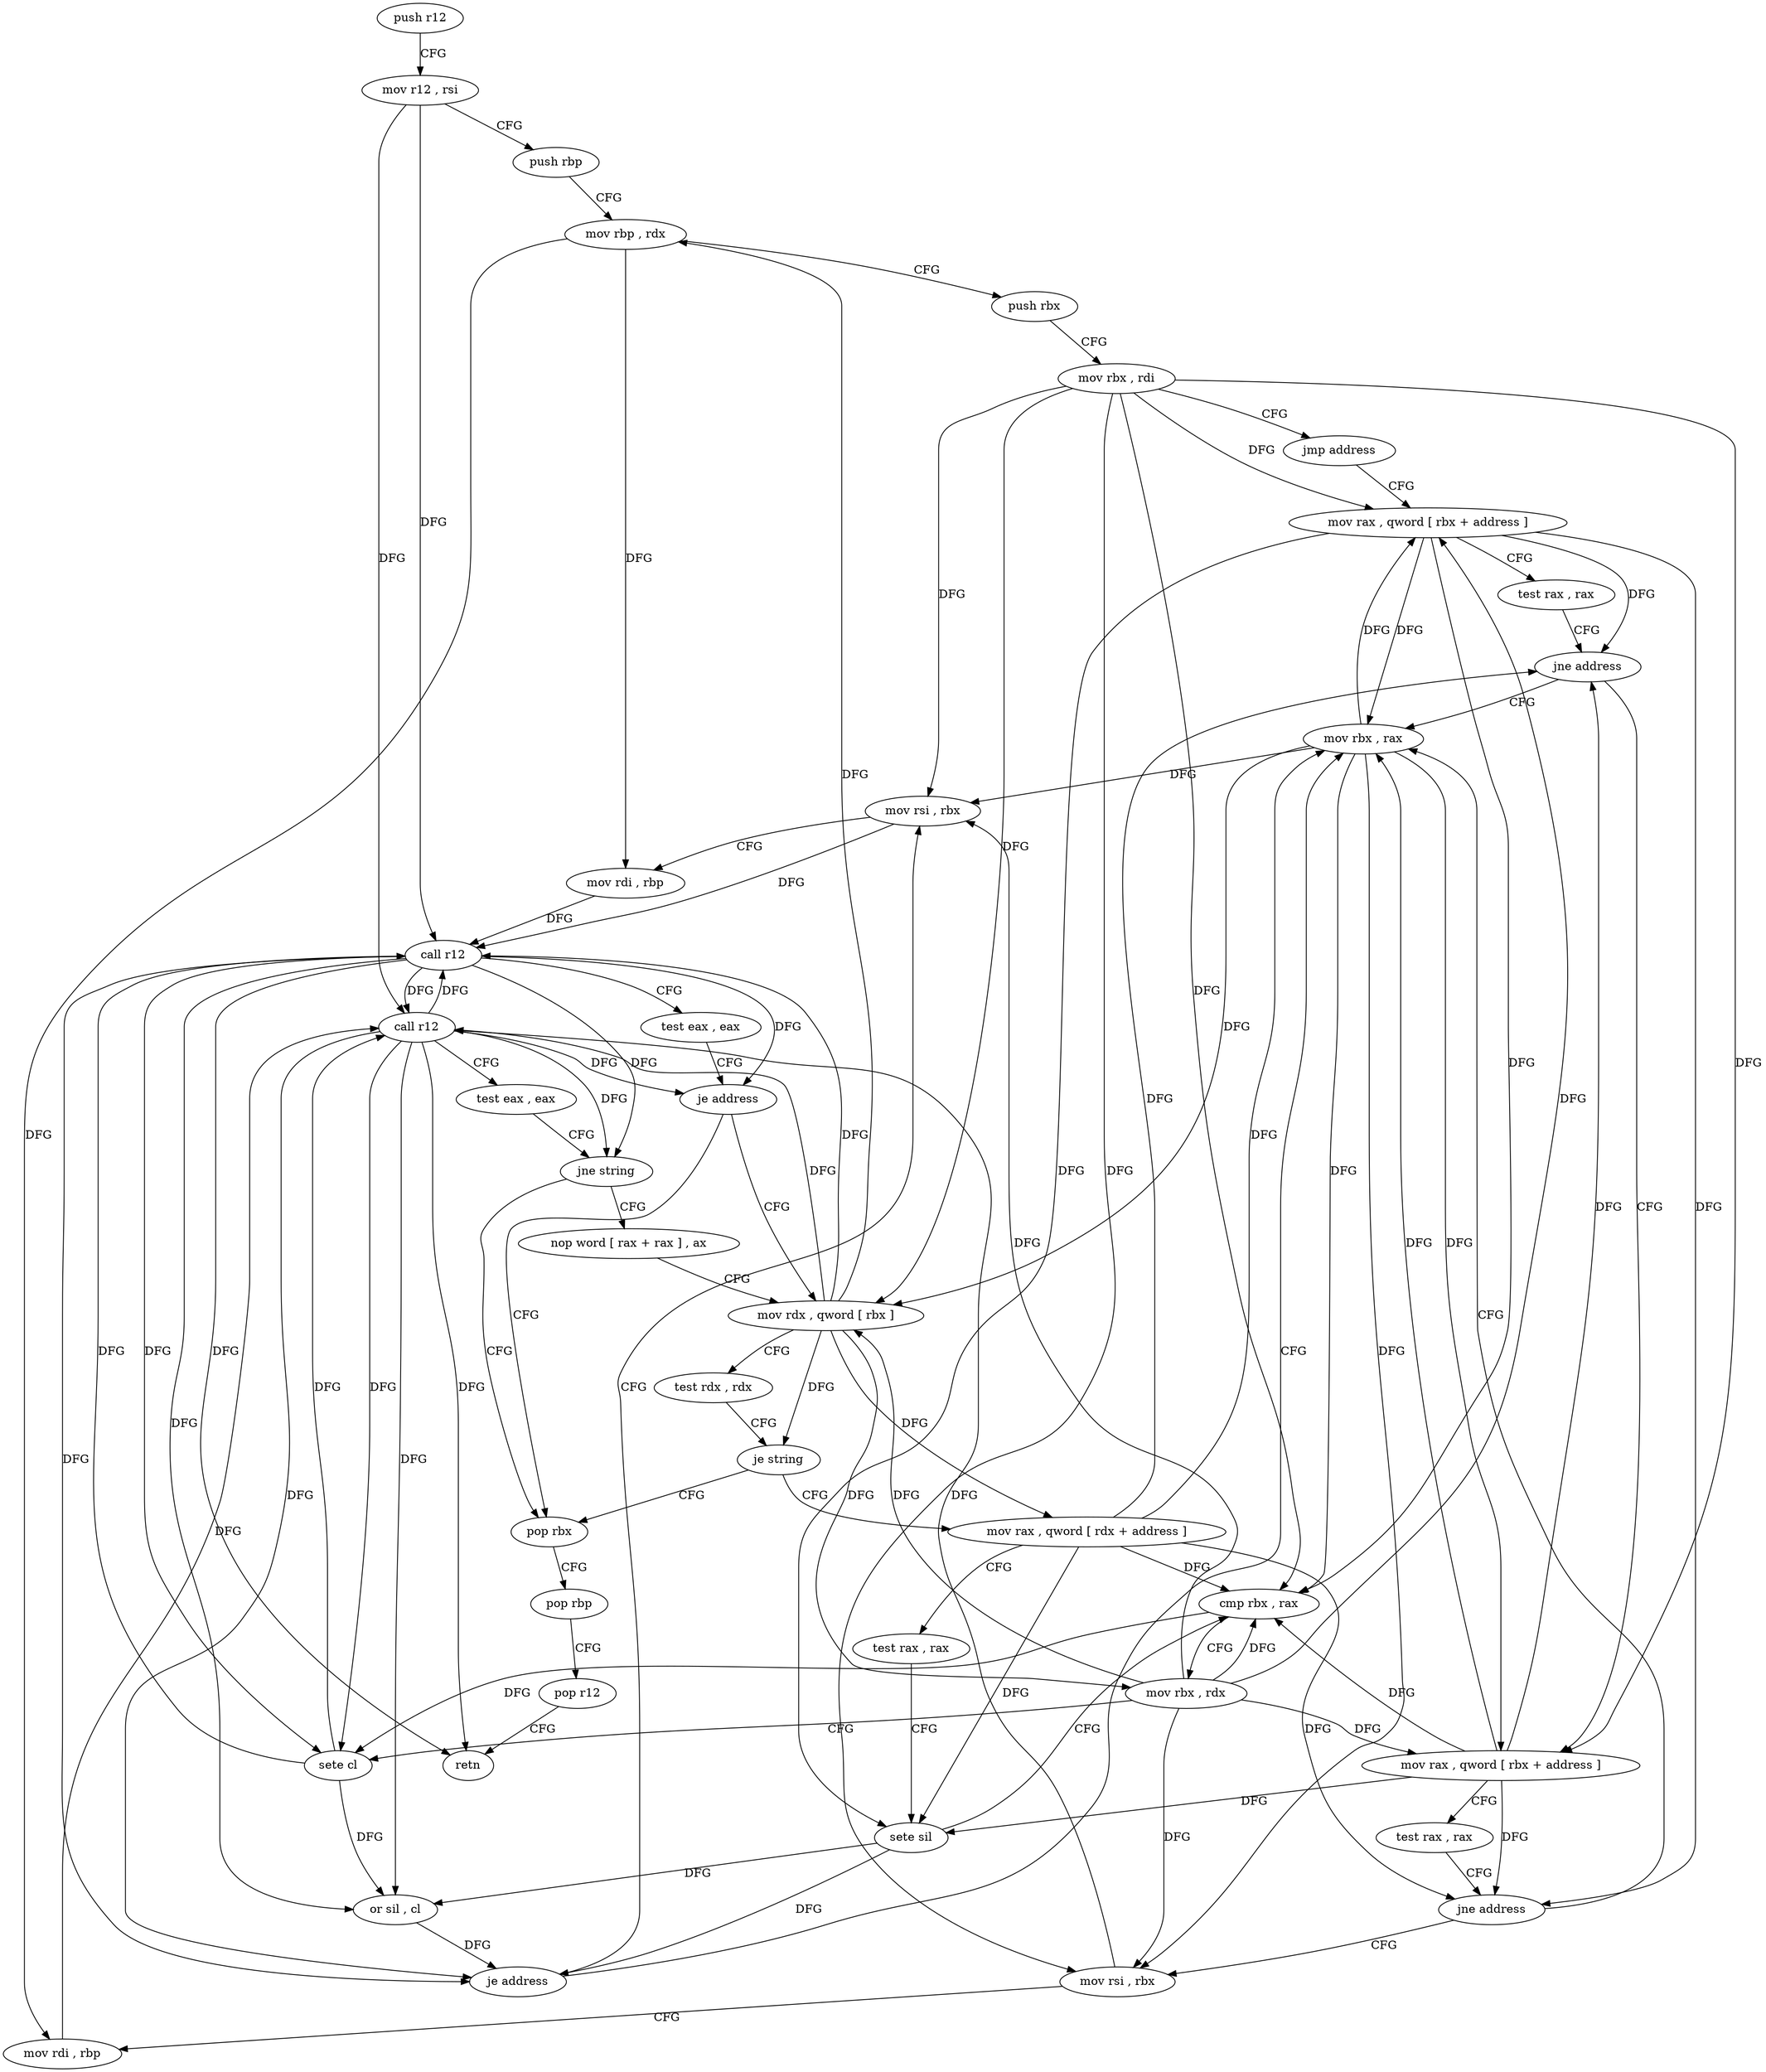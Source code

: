 digraph "func" {
"4322432" [label = "push r12" ]
"4322434" [label = "mov r12 , rsi" ]
"4322437" [label = "push rbp" ]
"4322438" [label = "mov rbp , rdx" ]
"4322441" [label = "push rbx" ]
"4322442" [label = "mov rbx , rdi" ]
"4322445" [label = "jmp address" ]
"4322451" [label = "mov rax , qword [ rbx + address ]" ]
"4322455" [label = "test rax , rax" ]
"4322458" [label = "jne address" ]
"4322448" [label = "mov rbx , rax" ]
"4322460" [label = "mov rax , qword [ rbx + address ]" ]
"4322464" [label = "test rax , rax" ]
"4322467" [label = "jne address" ]
"4322469" [label = "mov rsi , rbx" ]
"4322472" [label = "mov rdi , rbp" ]
"4322475" [label = "call r12" ]
"4322478" [label = "test eax , eax" ]
"4322480" [label = "jne string" ]
"4322534" [label = "pop rbx" ]
"4322482" [label = "nop word [ rax + rax ] , ax" ]
"4322535" [label = "pop rbp" ]
"4322536" [label = "pop r12" ]
"4322538" [label = "retn" ]
"4322488" [label = "mov rdx , qword [ rbx ]" ]
"4322496" [label = "mov rax , qword [ rdx + address ]" ]
"4322500" [label = "test rax , rax" ]
"4322503" [label = "sete sil" ]
"4322507" [label = "cmp rbx , rax" ]
"4322510" [label = "mov rbx , rdx" ]
"4322513" [label = "sete cl" ]
"4322516" [label = "or sil , cl" ]
"4322519" [label = "je address" ]
"4322521" [label = "mov rsi , rbx" ]
"4322524" [label = "mov rdi , rbp" ]
"4322527" [label = "call r12" ]
"4322530" [label = "test eax , eax" ]
"4322532" [label = "je address" ]
"4322491" [label = "test rdx , rdx" ]
"4322494" [label = "je string" ]
"4322432" -> "4322434" [ label = "CFG" ]
"4322434" -> "4322437" [ label = "CFG" ]
"4322434" -> "4322475" [ label = "DFG" ]
"4322434" -> "4322527" [ label = "DFG" ]
"4322437" -> "4322438" [ label = "CFG" ]
"4322438" -> "4322441" [ label = "CFG" ]
"4322438" -> "4322472" [ label = "DFG" ]
"4322438" -> "4322524" [ label = "DFG" ]
"4322441" -> "4322442" [ label = "CFG" ]
"4322442" -> "4322445" [ label = "CFG" ]
"4322442" -> "4322451" [ label = "DFG" ]
"4322442" -> "4322460" [ label = "DFG" ]
"4322442" -> "4322469" [ label = "DFG" ]
"4322442" -> "4322488" [ label = "DFG" ]
"4322442" -> "4322507" [ label = "DFG" ]
"4322442" -> "4322521" [ label = "DFG" ]
"4322445" -> "4322451" [ label = "CFG" ]
"4322451" -> "4322455" [ label = "CFG" ]
"4322451" -> "4322458" [ label = "DFG" ]
"4322451" -> "4322448" [ label = "DFG" ]
"4322451" -> "4322467" [ label = "DFG" ]
"4322451" -> "4322503" [ label = "DFG" ]
"4322451" -> "4322507" [ label = "DFG" ]
"4322455" -> "4322458" [ label = "CFG" ]
"4322458" -> "4322448" [ label = "CFG" ]
"4322458" -> "4322460" [ label = "CFG" ]
"4322448" -> "4322451" [ label = "DFG" ]
"4322448" -> "4322460" [ label = "DFG" ]
"4322448" -> "4322469" [ label = "DFG" ]
"4322448" -> "4322488" [ label = "DFG" ]
"4322448" -> "4322507" [ label = "DFG" ]
"4322448" -> "4322521" [ label = "DFG" ]
"4322460" -> "4322464" [ label = "CFG" ]
"4322460" -> "4322458" [ label = "DFG" ]
"4322460" -> "4322448" [ label = "DFG" ]
"4322460" -> "4322467" [ label = "DFG" ]
"4322460" -> "4322503" [ label = "DFG" ]
"4322460" -> "4322507" [ label = "DFG" ]
"4322464" -> "4322467" [ label = "CFG" ]
"4322467" -> "4322448" [ label = "CFG" ]
"4322467" -> "4322469" [ label = "CFG" ]
"4322469" -> "4322472" [ label = "CFG" ]
"4322469" -> "4322475" [ label = "DFG" ]
"4322472" -> "4322475" [ label = "DFG" ]
"4322475" -> "4322478" [ label = "CFG" ]
"4322475" -> "4322480" [ label = "DFG" ]
"4322475" -> "4322538" [ label = "DFG" ]
"4322475" -> "4322532" [ label = "DFG" ]
"4322475" -> "4322513" [ label = "DFG" ]
"4322475" -> "4322516" [ label = "DFG" ]
"4322475" -> "4322527" [ label = "DFG" ]
"4322475" -> "4322519" [ label = "DFG" ]
"4322478" -> "4322480" [ label = "CFG" ]
"4322480" -> "4322534" [ label = "CFG" ]
"4322480" -> "4322482" [ label = "CFG" ]
"4322534" -> "4322535" [ label = "CFG" ]
"4322482" -> "4322488" [ label = "CFG" ]
"4322535" -> "4322536" [ label = "CFG" ]
"4322536" -> "4322538" [ label = "CFG" ]
"4322488" -> "4322491" [ label = "CFG" ]
"4322488" -> "4322438" [ label = "DFG" ]
"4322488" -> "4322475" [ label = "DFG" ]
"4322488" -> "4322494" [ label = "DFG" ]
"4322488" -> "4322496" [ label = "DFG" ]
"4322488" -> "4322510" [ label = "DFG" ]
"4322488" -> "4322527" [ label = "DFG" ]
"4322496" -> "4322500" [ label = "CFG" ]
"4322496" -> "4322458" [ label = "DFG" ]
"4322496" -> "4322448" [ label = "DFG" ]
"4322496" -> "4322467" [ label = "DFG" ]
"4322496" -> "4322503" [ label = "DFG" ]
"4322496" -> "4322507" [ label = "DFG" ]
"4322500" -> "4322503" [ label = "CFG" ]
"4322503" -> "4322507" [ label = "CFG" ]
"4322503" -> "4322516" [ label = "DFG" ]
"4322503" -> "4322519" [ label = "DFG" ]
"4322507" -> "4322510" [ label = "CFG" ]
"4322507" -> "4322513" [ label = "DFG" ]
"4322510" -> "4322513" [ label = "CFG" ]
"4322510" -> "4322451" [ label = "DFG" ]
"4322510" -> "4322460" [ label = "DFG" ]
"4322510" -> "4322469" [ label = "DFG" ]
"4322510" -> "4322488" [ label = "DFG" ]
"4322510" -> "4322507" [ label = "DFG" ]
"4322510" -> "4322521" [ label = "DFG" ]
"4322513" -> "4322516" [ label = "DFG" ]
"4322513" -> "4322475" [ label = "DFG" ]
"4322513" -> "4322527" [ label = "DFG" ]
"4322516" -> "4322519" [ label = "DFG" ]
"4322519" -> "4322448" [ label = "CFG" ]
"4322519" -> "4322521" [ label = "CFG" ]
"4322521" -> "4322524" [ label = "CFG" ]
"4322521" -> "4322527" [ label = "DFG" ]
"4322524" -> "4322527" [ label = "DFG" ]
"4322527" -> "4322530" [ label = "CFG" ]
"4322527" -> "4322475" [ label = "DFG" ]
"4322527" -> "4322480" [ label = "DFG" ]
"4322527" -> "4322516" [ label = "DFG" ]
"4322527" -> "4322519" [ label = "DFG" ]
"4322527" -> "4322538" [ label = "DFG" ]
"4322527" -> "4322532" [ label = "DFG" ]
"4322527" -> "4322513" [ label = "DFG" ]
"4322530" -> "4322532" [ label = "CFG" ]
"4322532" -> "4322488" [ label = "CFG" ]
"4322532" -> "4322534" [ label = "CFG" ]
"4322491" -> "4322494" [ label = "CFG" ]
"4322494" -> "4322534" [ label = "CFG" ]
"4322494" -> "4322496" [ label = "CFG" ]
}
